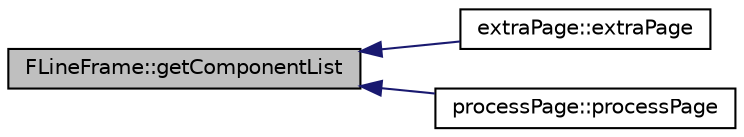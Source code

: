 digraph "FLineFrame::getComponentList"
{
 // INTERACTIVE_SVG=YES
  edge [fontname="Helvetica",fontsize="10",labelfontname="Helvetica",labelfontsize="10"];
  node [fontname="Helvetica",fontsize="10",shape=record];
  rankdir="LR";
  Node7 [label="FLineFrame::getComponentList",height=0.2,width=0.4,color="black", fillcolor="grey75", style="filled", fontcolor="black"];
  Node7 -> Node8 [dir="back",color="midnightblue",fontsize="10",style="solid",fontname="Helvetica"];
  Node8 [label="extraPage::extraPage",height=0.2,width=0.4,color="black", fillcolor="white", style="filled",URL="$classextra_page.html#a6a8ef4e664730519f9b6b7f38d8b8e8f",tooltip="Constructeur de la classe extraPage. "];
  Node7 -> Node9 [dir="back",color="midnightblue",fontsize="10",style="solid",fontname="Helvetica"];
  Node9 [label="processPage::processPage",height=0.2,width=0.4,color="black", fillcolor="white", style="filled",URL="$classprocess_page.html#ae3ff114e2d797548b9e4e24958446a9a"];
}
